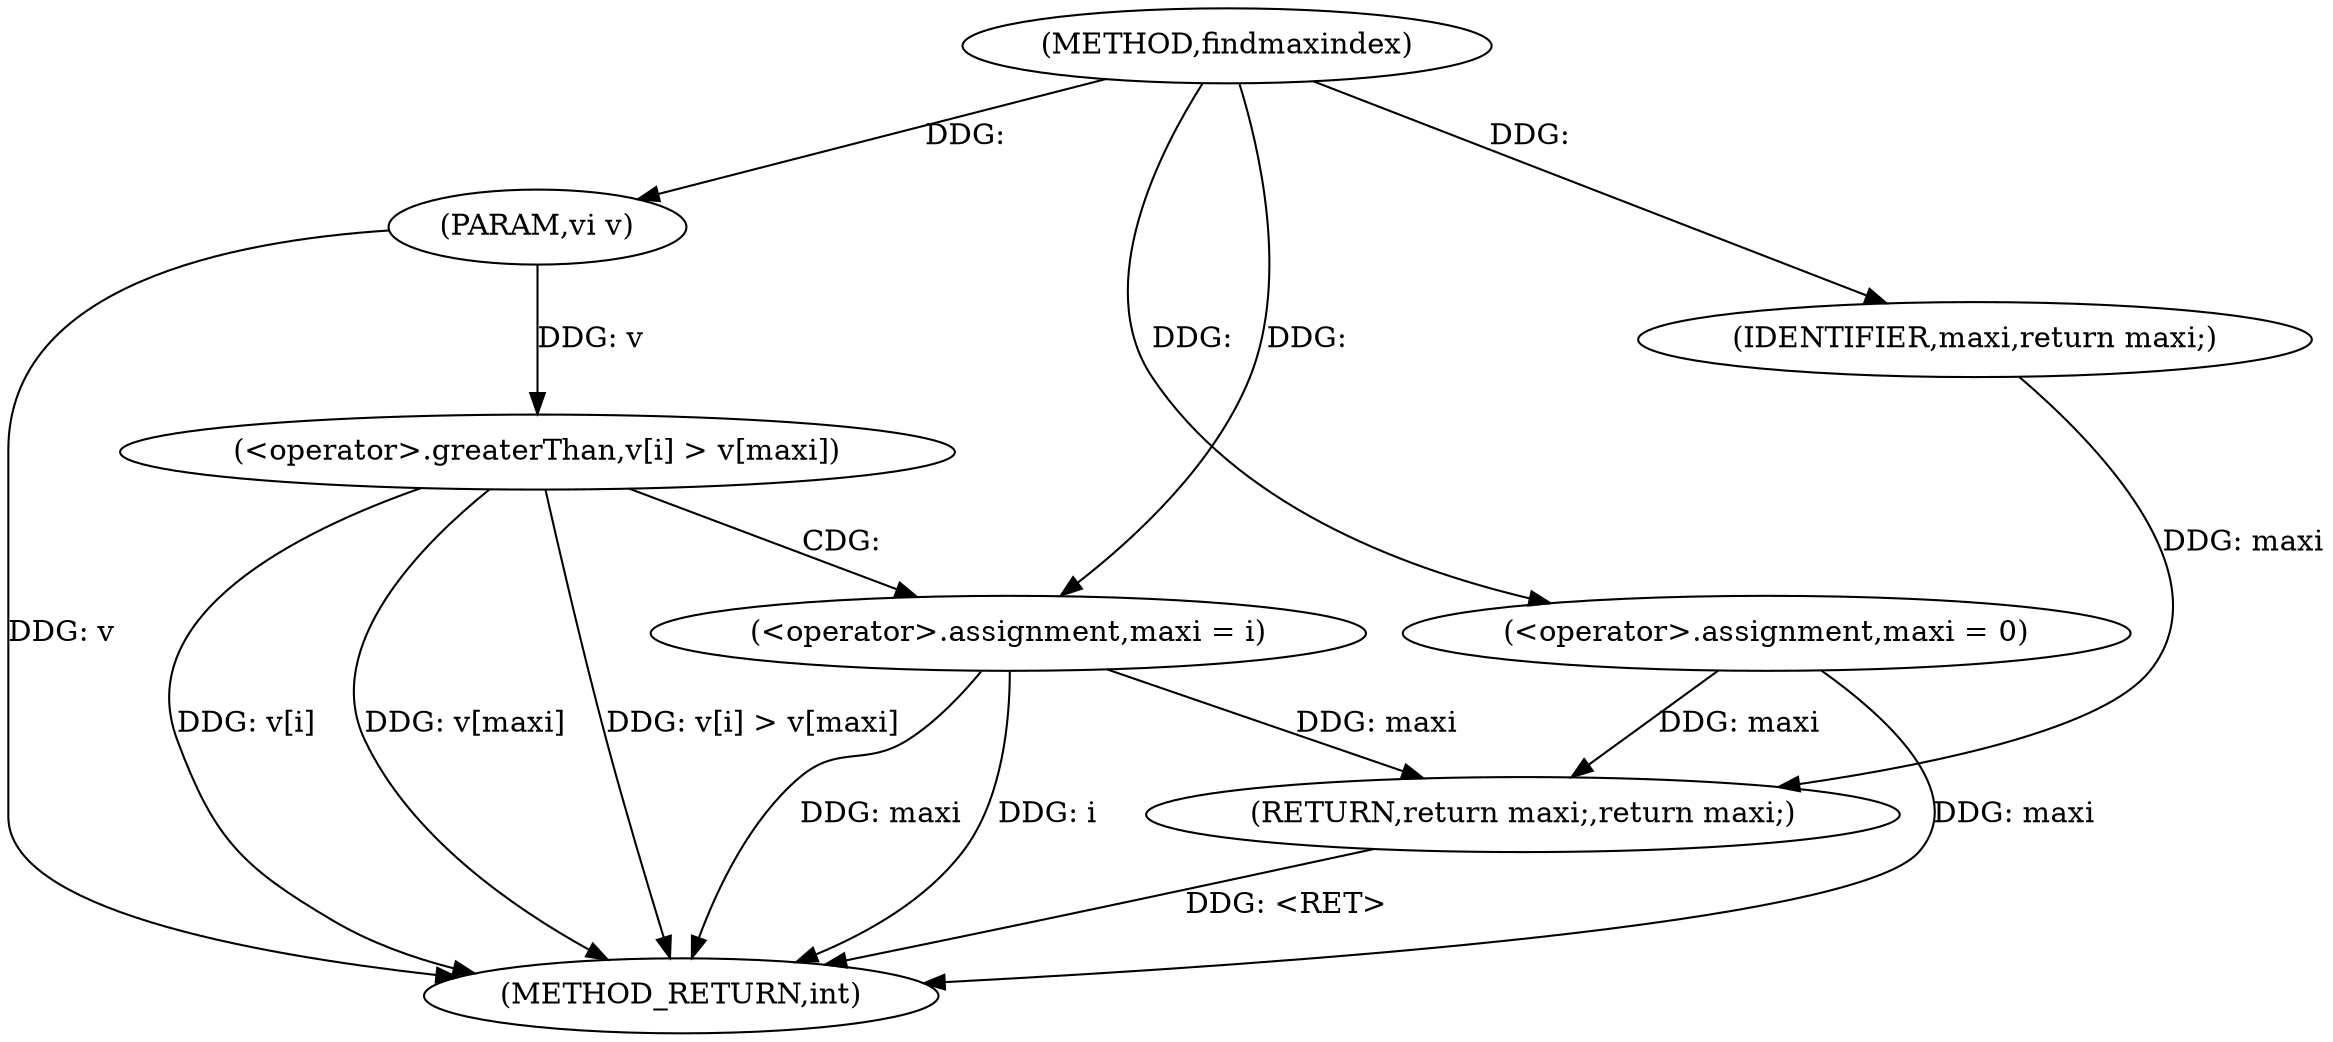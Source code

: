 digraph "findmaxindex" {  
"1000380" [label = "(METHOD,findmaxindex)" ]
"1000400" [label = "(METHOD_RETURN,int)" ]
"1000381" [label = "(PARAM,vi v)" ]
"1000384" [label = "(<operator>.assignment,maxi = 0)" ]
"1000398" [label = "(RETURN,return maxi;,return maxi;)" ]
"1000388" [label = "(<operator>.greaterThan,v[i] > v[maxi])" ]
"1000395" [label = "(<operator>.assignment,maxi = i)" ]
"1000399" [label = "(IDENTIFIER,maxi,return maxi;)" ]
  "1000381" -> "1000400"  [ label = "DDG: v"] 
  "1000384" -> "1000400"  [ label = "DDG: maxi"] 
  "1000388" -> "1000400"  [ label = "DDG: v[i]"] 
  "1000388" -> "1000400"  [ label = "DDG: v[maxi]"] 
  "1000388" -> "1000400"  [ label = "DDG: v[i] > v[maxi]"] 
  "1000395" -> "1000400"  [ label = "DDG: maxi"] 
  "1000395" -> "1000400"  [ label = "DDG: i"] 
  "1000398" -> "1000400"  [ label = "DDG: <RET>"] 
  "1000380" -> "1000381"  [ label = "DDG: "] 
  "1000380" -> "1000384"  [ label = "DDG: "] 
  "1000399" -> "1000398"  [ label = "DDG: maxi"] 
  "1000384" -> "1000398"  [ label = "DDG: maxi"] 
  "1000395" -> "1000398"  [ label = "DDG: maxi"] 
  "1000380" -> "1000395"  [ label = "DDG: "] 
  "1000380" -> "1000399"  [ label = "DDG: "] 
  "1000381" -> "1000388"  [ label = "DDG: v"] 
  "1000388" -> "1000395"  [ label = "CDG: "] 
}
